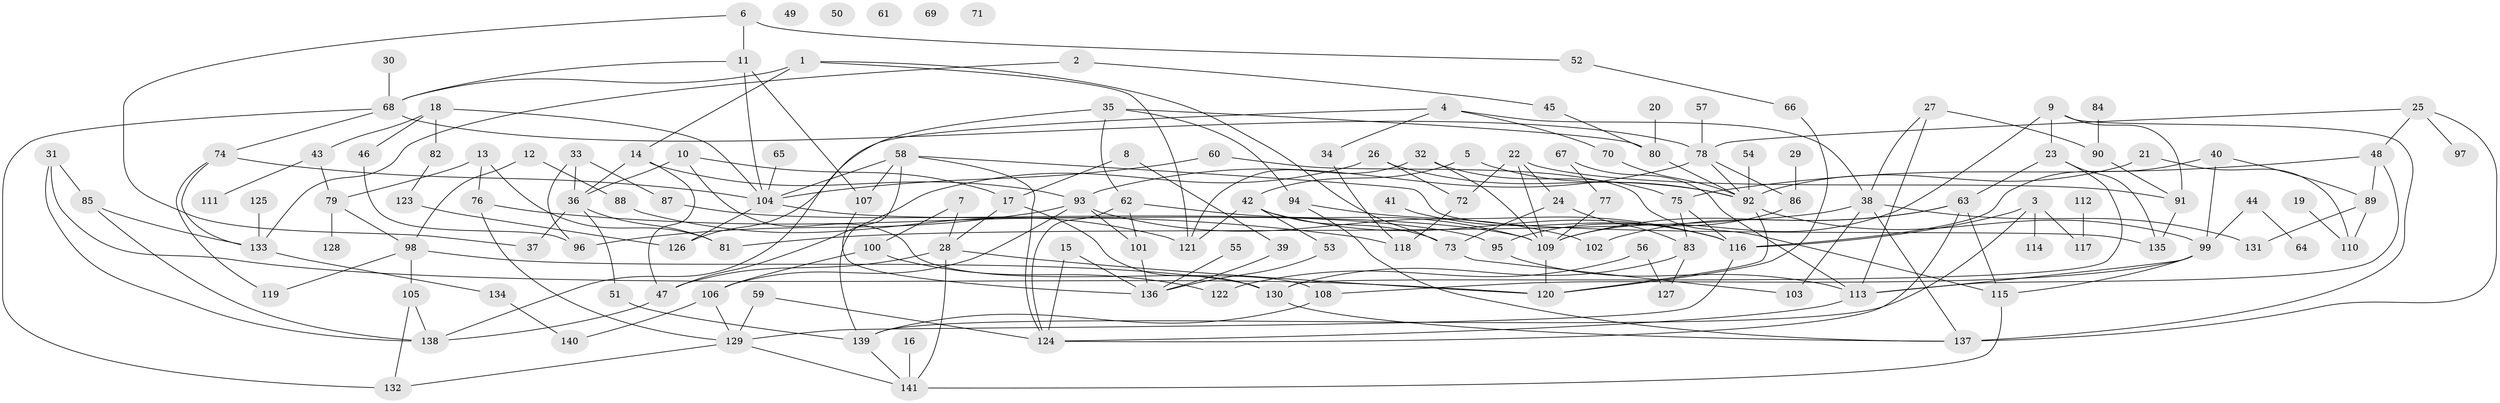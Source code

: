 // Generated by graph-tools (version 1.1) at 2025/13/03/09/25 04:13:05]
// undirected, 141 vertices, 218 edges
graph export_dot {
graph [start="1"]
  node [color=gray90,style=filled];
  1;
  2;
  3;
  4;
  5;
  6;
  7;
  8;
  9;
  10;
  11;
  12;
  13;
  14;
  15;
  16;
  17;
  18;
  19;
  20;
  21;
  22;
  23;
  24;
  25;
  26;
  27;
  28;
  29;
  30;
  31;
  32;
  33;
  34;
  35;
  36;
  37;
  38;
  39;
  40;
  41;
  42;
  43;
  44;
  45;
  46;
  47;
  48;
  49;
  50;
  51;
  52;
  53;
  54;
  55;
  56;
  57;
  58;
  59;
  60;
  61;
  62;
  63;
  64;
  65;
  66;
  67;
  68;
  69;
  70;
  71;
  72;
  73;
  74;
  75;
  76;
  77;
  78;
  79;
  80;
  81;
  82;
  83;
  84;
  85;
  86;
  87;
  88;
  89;
  90;
  91;
  92;
  93;
  94;
  95;
  96;
  97;
  98;
  99;
  100;
  101;
  102;
  103;
  104;
  105;
  106;
  107;
  108;
  109;
  110;
  111;
  112;
  113;
  114;
  115;
  116;
  117;
  118;
  119;
  120;
  121;
  122;
  123;
  124;
  125;
  126;
  127;
  128;
  129;
  130;
  131;
  132;
  133;
  134;
  135;
  136;
  137;
  138;
  139;
  140;
  141;
  1 -- 14;
  1 -- 68;
  1 -- 73;
  1 -- 121;
  2 -- 45;
  2 -- 133;
  3 -- 114;
  3 -- 116;
  3 -- 117;
  3 -- 139;
  4 -- 34;
  4 -- 38;
  4 -- 70;
  4 -- 126;
  5 -- 42;
  5 -- 92;
  6 -- 11;
  6 -- 37;
  6 -- 52;
  7 -- 28;
  7 -- 100;
  8 -- 17;
  8 -- 39;
  9 -- 23;
  9 -- 91;
  9 -- 109;
  9 -- 137;
  10 -- 17;
  10 -- 36;
  10 -- 108;
  11 -- 68;
  11 -- 104;
  11 -- 107;
  12 -- 88;
  12 -- 98;
  13 -- 76;
  13 -- 79;
  13 -- 81;
  14 -- 36;
  14 -- 47;
  14 -- 93;
  15 -- 124;
  15 -- 136;
  16 -- 141;
  17 -- 28;
  17 -- 130;
  18 -- 43;
  18 -- 46;
  18 -- 82;
  18 -- 104;
  19 -- 110;
  20 -- 80;
  21 -- 92;
  21 -- 110;
  22 -- 24;
  22 -- 72;
  22 -- 91;
  22 -- 109;
  23 -- 63;
  23 -- 130;
  23 -- 135;
  24 -- 73;
  24 -- 83;
  25 -- 48;
  25 -- 78;
  25 -- 97;
  25 -- 137;
  26 -- 47;
  26 -- 72;
  26 -- 92;
  27 -- 38;
  27 -- 90;
  27 -- 113;
  28 -- 47;
  28 -- 120;
  28 -- 141;
  29 -- 86;
  30 -- 68;
  31 -- 85;
  31 -- 120;
  31 -- 138;
  32 -- 75;
  32 -- 109;
  32 -- 121;
  33 -- 36;
  33 -- 87;
  33 -- 96;
  34 -- 118;
  35 -- 62;
  35 -- 80;
  35 -- 94;
  35 -- 138;
  36 -- 37;
  36 -- 51;
  36 -- 81;
  38 -- 81;
  38 -- 103;
  38 -- 131;
  38 -- 137;
  39 -- 136;
  40 -- 89;
  40 -- 99;
  40 -- 116;
  41 -- 116;
  42 -- 53;
  42 -- 73;
  42 -- 116;
  42 -- 121;
  43 -- 79;
  43 -- 111;
  44 -- 64;
  44 -- 99;
  45 -- 80;
  46 -- 96;
  47 -- 138;
  48 -- 75;
  48 -- 89;
  48 -- 113;
  51 -- 139;
  52 -- 66;
  53 -- 136;
  54 -- 92;
  55 -- 136;
  56 -- 122;
  56 -- 127;
  57 -- 78;
  58 -- 104;
  58 -- 107;
  58 -- 124;
  58 -- 135;
  58 -- 139;
  59 -- 124;
  59 -- 129;
  60 -- 104;
  60 -- 115;
  62 -- 101;
  62 -- 109;
  62 -- 124;
  63 -- 102;
  63 -- 109;
  63 -- 115;
  63 -- 124;
  65 -- 104;
  66 -- 120;
  67 -- 77;
  67 -- 113;
  68 -- 74;
  68 -- 78;
  68 -- 132;
  70 -- 92;
  72 -- 118;
  73 -- 103;
  74 -- 104;
  74 -- 119;
  74 -- 133;
  75 -- 83;
  75 -- 116;
  76 -- 118;
  76 -- 129;
  77 -- 109;
  78 -- 86;
  78 -- 92;
  78 -- 93;
  79 -- 98;
  79 -- 128;
  80 -- 92;
  82 -- 123;
  83 -- 127;
  83 -- 130;
  84 -- 90;
  85 -- 133;
  85 -- 138;
  86 -- 95;
  87 -- 95;
  88 -- 121;
  89 -- 110;
  89 -- 131;
  90 -- 91;
  91 -- 135;
  92 -- 99;
  92 -- 120;
  93 -- 96;
  93 -- 101;
  93 -- 102;
  93 -- 106;
  94 -- 116;
  94 -- 137;
  95 -- 113;
  98 -- 105;
  98 -- 119;
  98 -- 130;
  99 -- 108;
  99 -- 113;
  99 -- 115;
  100 -- 106;
  100 -- 122;
  101 -- 136;
  104 -- 109;
  104 -- 126;
  105 -- 132;
  105 -- 138;
  106 -- 129;
  106 -- 140;
  107 -- 136;
  108 -- 139;
  109 -- 120;
  112 -- 117;
  113 -- 124;
  115 -- 141;
  116 -- 129;
  123 -- 126;
  125 -- 133;
  129 -- 132;
  129 -- 141;
  130 -- 137;
  133 -- 134;
  134 -- 140;
  139 -- 141;
}
